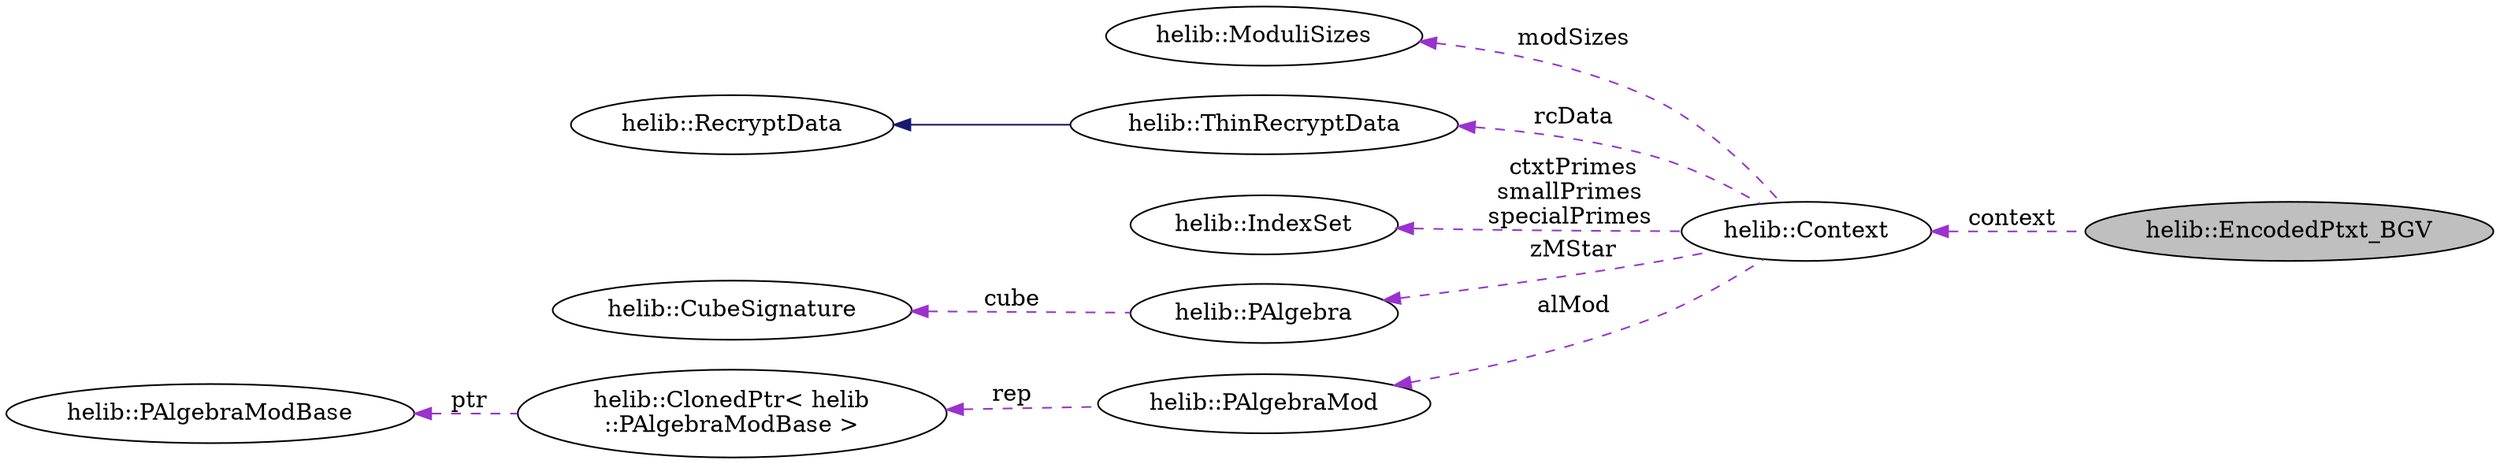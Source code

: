 digraph "helib::EncodedPtxt_BGV"
{
  rankdir="LR";
  N2 [label="helib::EncodedPtxt_BGV",color="black", fillcolor="grey75", style="filled", fontcolor="black"];
  N3 -> N2 [dir="back",color="darkorchid3",style="dashed",label=" context" ];
  N3 [label="helib::Context",color="black", fillcolor="white", style="filled",tooltip="Maintaining the HE scheme parameters. "];
  N4 -> N3 [dir="back",color="darkorchid3",style="dashed",label=" modSizes" ];
  N4 [label="helib::ModuliSizes",color="black", fillcolor="white", style="filled",tooltip="A helper class to map required modulo-sizes to primeSets. "];
  N5 -> N3 [dir="back",color="darkorchid3",style="dashed",label=" rcData" ];
  N5 [label="helib::ThinRecryptData",color="black", fillcolor="white", style="filled",tooltip="Same as above, but for \"thin\" bootstrapping, where the slots are assumed to contain constants..."];
  N6 -> N5 [dir="back",color="midnightblue",style="solid"];
  N6 [label="helib::RecryptData",color="black", fillcolor="white", style="filled",tooltip="A structure to hold recryption-related data inside the Context. "];
  N7 -> N3 [dir="back",color="darkorchid3",style="dashed",label=" ctxtPrimes\nsmallPrimes\nspecialPrimes" ];
  N7 [label="helib::IndexSet",color="black", fillcolor="white", style="filled",tooltip="A dynamic set of non-negative integers. "];
  N8 -> N3 [dir="back",color="darkorchid3",style="dashed",label=" zMStar" ];
  N8 [label="helib::PAlgebra",color="black", fillcolor="white", style="filled",tooltip="The structure of (Z/mZ)* /(p) "];
  N9 -> N8 [dir="back",color="darkorchid3",style="dashed",label=" cube" ];
  N9 [label="helib::CubeSignature",color="black", fillcolor="white", style="filled",tooltip="Holds a vector of dimensions for a hypercube and some additional data. "];
  N10 -> N3 [dir="back",color="darkorchid3",style="dashed",label=" alMod" ];
  N10 [label="helib::PAlgebraMod",color="black", fillcolor="white", style="filled",tooltip="The structure of Z[X]/(Phi_m(X), p) "];
  N11 -> N10 [dir="back",color="darkorchid3",style="dashed",label=" rep" ];
  N11 [label="helib::ClonedPtr\< helib\l::PAlgebraModBase \>",color="black", fillcolor="white", style="filled"];
  N12 -> N11 [dir="back",color="darkorchid3",style="dashed",label=" ptr" ];
  N12 [label="helib::PAlgebraModBase",color="black", fillcolor="white", style="filled",tooltip="Virtual base class for PAlgebraMod. "];
}
digraph "helib::EncodedPtxt_BGV"
{
  N0 [label="helib::EncodedPtxt_BGV",color="black", fillcolor="grey75", style="filled", fontcolor="black"];
  N0 -> N1 [dir="back",color="midnightblue",style="solid"];
  N1 [label="helib::EncodedPtxt\l_derived_BGV",color="black", fillcolor="white", style="filled"];
}
